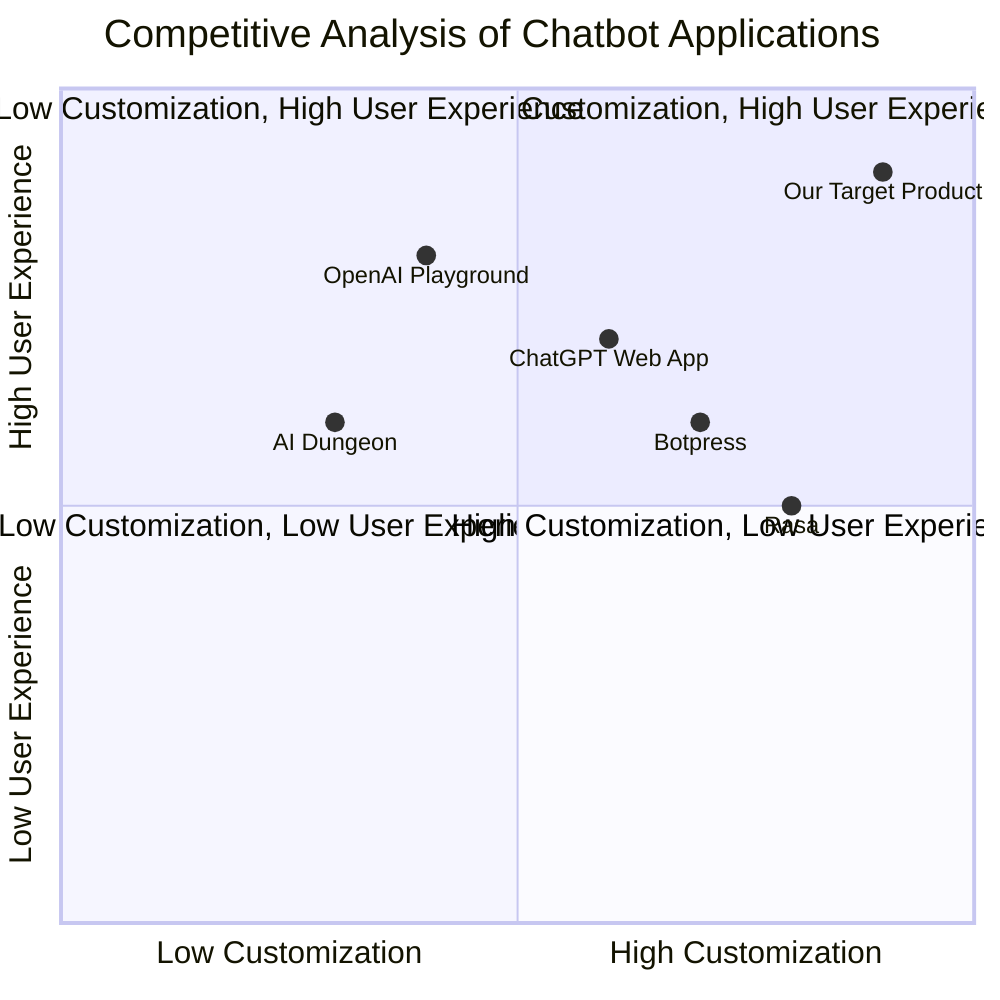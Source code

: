 quadrantChart
    title Competitive Analysis of Chatbot Applications
    x-axis Low Customization --> High Customization
    y-axis Low User Experience --> High User Experience
    quadrant-1 High Customization, High User Experience
    quadrant-2 Low Customization, High User Experience
    quadrant-3 Low Customization, Low User Experience
    quadrant-4 High Customization, Low User Experience
    "OpenAI Playground": [0.4, 0.8]
    "ChatGPT Web App": [0.6, 0.7]
    "AI Dungeon": [0.3, 0.6]
    "Rasa": [0.8, 0.5]
    "Botpress": [0.7, 0.6]
    "Our Target Product": [0.9, 0.9]
